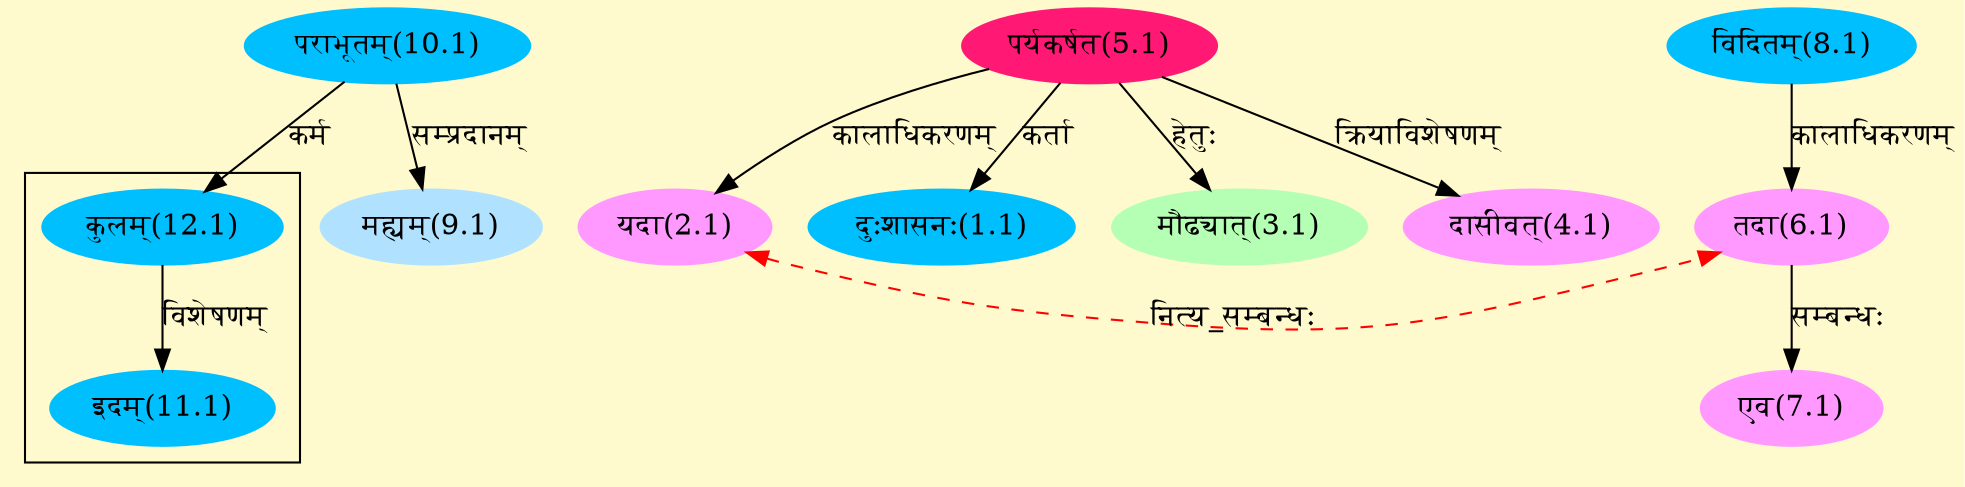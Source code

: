 digraph G{
rankdir=BT;
 compound=true;
 bgcolor="lemonchiffon1";

subgraph cluster_1{
Node11_1 [style=filled, color="#00BFFF" label = "इदम्(11.1)"]
Node12_1 [style=filled, color="#00BFFF" label = "कुलम्(12.1)"]

}
Node1_1 [style=filled, color="#00BFFF" label = "दुःशासनः(1.1)"]
Node5_1 [style=filled, color="#FF1975" label = "पर्यकर्षत(5.1)"]
Node2_1 [style=filled, color="#FF99FF" label = "यदा(2.1)"]
Node6_1 [style=filled, color="#FF99FF" label = "तदा(6.1)"]
Node3_1 [style=filled, color="#B4FFB4" label = "मौढ्यात्(3.1)"]
Node4_1 [style=filled, color="#FF99FF" label = "दासीवत्(4.1)"]
Node [style=filled, color="" label = "()"]
Node8_1 [style=filled, color="#00BFFF" label = "विदितम्(8.1)"]
Node7_1 [style=filled, color="#FF99FF" label = "एव(7.1)"]
Node9_1 [style=filled, color="#B0E2FF" label = "मह्यम्(9.1)"]
Node10_1 [style=filled, color="#00BFFF" label = "पराभूतम्(10.1)"]
Node12_1 [style=filled, color="#00BFFF" label = "कुलम्(12.1)"]
{rank = same; Node2_1; Node6_1;}
/* Start of Relations section */

Node1_1 -> Node5_1 [  label="कर्ता"  dir="back" ]
Node2_1 -> Node5_1 [  label="कालाधिकरणम्"  dir="back" ]
Node2_1 -> Node6_1 [ style=dashed color="red" label="नित्य_सम्बन्धः"  dir="both" ]
Node3_1 -> Node5_1 [  label="हेतुः"  dir="back" ]
Node4_1 -> Node5_1 [  label="क्रियाविशेषणम्"  dir="back" ]
Node6_1 -> Node8_1 [  label="कालाधिकरणम्"  dir="back" ]
Node7_1 -> Node6_1 [  label="सम्बन्धः"  dir="back" ]
Node9_1 -> Node10_1 [  label="सम्प्रदानम्"  dir="back" ]
Node11_1 -> Node12_1 [  label="विशेषणम्"  dir="back" ]
Node12_1 -> Node10_1 [  label="कर्म"  dir="back" ]
}

